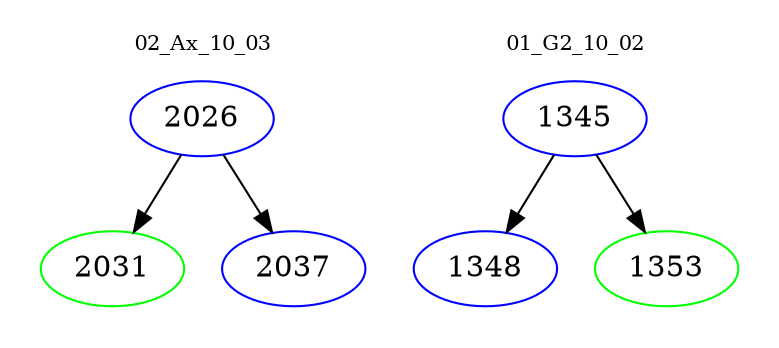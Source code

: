 digraph{
subgraph cluster_0 {
color = white
label = "02_Ax_10_03";
fontsize=10;
T0_2026 [label="2026", color="blue"]
T0_2026 -> T0_2031 [color="black"]
T0_2031 [label="2031", color="green"]
T0_2026 -> T0_2037 [color="black"]
T0_2037 [label="2037", color="blue"]
}
subgraph cluster_1 {
color = white
label = "01_G2_10_02";
fontsize=10;
T1_1345 [label="1345", color="blue"]
T1_1345 -> T1_1348 [color="black"]
T1_1348 [label="1348", color="blue"]
T1_1345 -> T1_1353 [color="black"]
T1_1353 [label="1353", color="green"]
}
}
